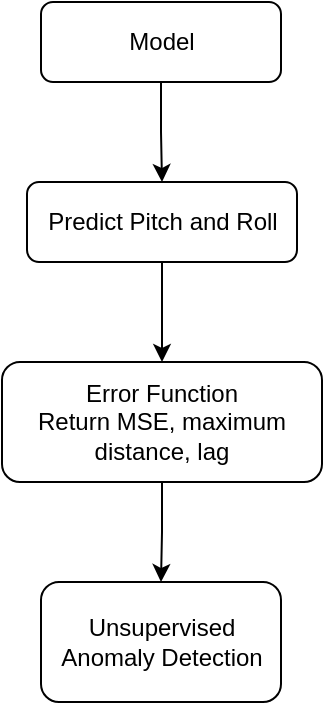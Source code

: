 <mxfile version="26.2.12">
  <diagram name="Page-1" id="kUwsgT4D4Ydp8z3u_dGg">
    <mxGraphModel dx="915" dy="503" grid="1" gridSize="10" guides="1" tooltips="1" connect="1" arrows="1" fold="1" page="1" pageScale="1" pageWidth="850" pageHeight="500" math="0" shadow="0">
      <root>
        <mxCell id="0" />
        <mxCell id="1" parent="0" />
        <mxCell id="1_qjmZdMQNeF-Iupqh0r-27" style="edgeStyle=orthogonalEdgeStyle;rounded=0;orthogonalLoop=1;jettySize=auto;html=1;entryX=0.5;entryY=0;entryDx=0;entryDy=0;" edge="1" parent="1" source="1_qjmZdMQNeF-Iupqh0r-19" target="1_qjmZdMQNeF-Iupqh0r-26">
          <mxGeometry relative="1" as="geometry" />
        </mxCell>
        <mxCell id="1_qjmZdMQNeF-Iupqh0r-19" value="Error Function&lt;div&gt;Return MSE, maximum distance, lag&lt;/div&gt;" style="rounded=1;whiteSpace=wrap;html=1;" vertex="1" parent="1">
          <mxGeometry x="345" y="250" width="160" height="60" as="geometry" />
        </mxCell>
        <mxCell id="1_qjmZdMQNeF-Iupqh0r-24" style="edgeStyle=orthogonalEdgeStyle;rounded=0;orthogonalLoop=1;jettySize=auto;html=1;entryX=0.5;entryY=0;entryDx=0;entryDy=0;" edge="1" parent="1" source="1_qjmZdMQNeF-Iupqh0r-22" target="1_qjmZdMQNeF-Iupqh0r-23">
          <mxGeometry relative="1" as="geometry" />
        </mxCell>
        <mxCell id="1_qjmZdMQNeF-Iupqh0r-22" value="Model" style="rounded=1;whiteSpace=wrap;html=1;" vertex="1" parent="1">
          <mxGeometry x="364.5" y="70" width="120" height="40" as="geometry" />
        </mxCell>
        <mxCell id="1_qjmZdMQNeF-Iupqh0r-25" style="edgeStyle=orthogonalEdgeStyle;rounded=0;orthogonalLoop=1;jettySize=auto;html=1;exitX=0.5;exitY=1;exitDx=0;exitDy=0;entryX=0.5;entryY=0;entryDx=0;entryDy=0;" edge="1" parent="1" source="1_qjmZdMQNeF-Iupqh0r-23" target="1_qjmZdMQNeF-Iupqh0r-19">
          <mxGeometry relative="1" as="geometry" />
        </mxCell>
        <mxCell id="1_qjmZdMQNeF-Iupqh0r-23" value="Predict Pitch and Roll" style="rounded=1;whiteSpace=wrap;html=1;" vertex="1" parent="1">
          <mxGeometry x="357.5" y="160" width="135" height="40" as="geometry" />
        </mxCell>
        <mxCell id="1_qjmZdMQNeF-Iupqh0r-26" value="Unsupervised Anomaly Detection" style="rounded=1;whiteSpace=wrap;html=1;" vertex="1" parent="1">
          <mxGeometry x="364.5" y="360" width="120" height="60" as="geometry" />
        </mxCell>
      </root>
    </mxGraphModel>
  </diagram>
</mxfile>
